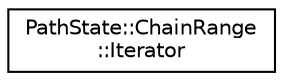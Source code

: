 digraph "Graphical Class Hierarchy"
{
 // LATEX_PDF_SIZE
  edge [fontname="Helvetica",fontsize="10",labelfontname="Helvetica",labelfontsize="10"];
  node [fontname="Helvetica",fontsize="10",shape=record];
  rankdir="LR";
  Node0 [label="PathState::ChainRange\l::Iterator",height=0.2,width=0.4,color="black", fillcolor="white", style="filled",URL="$classoperations__research_1_1_path_state_1_1_chain_range_1_1_iterator.html",tooltip=" "];
}
